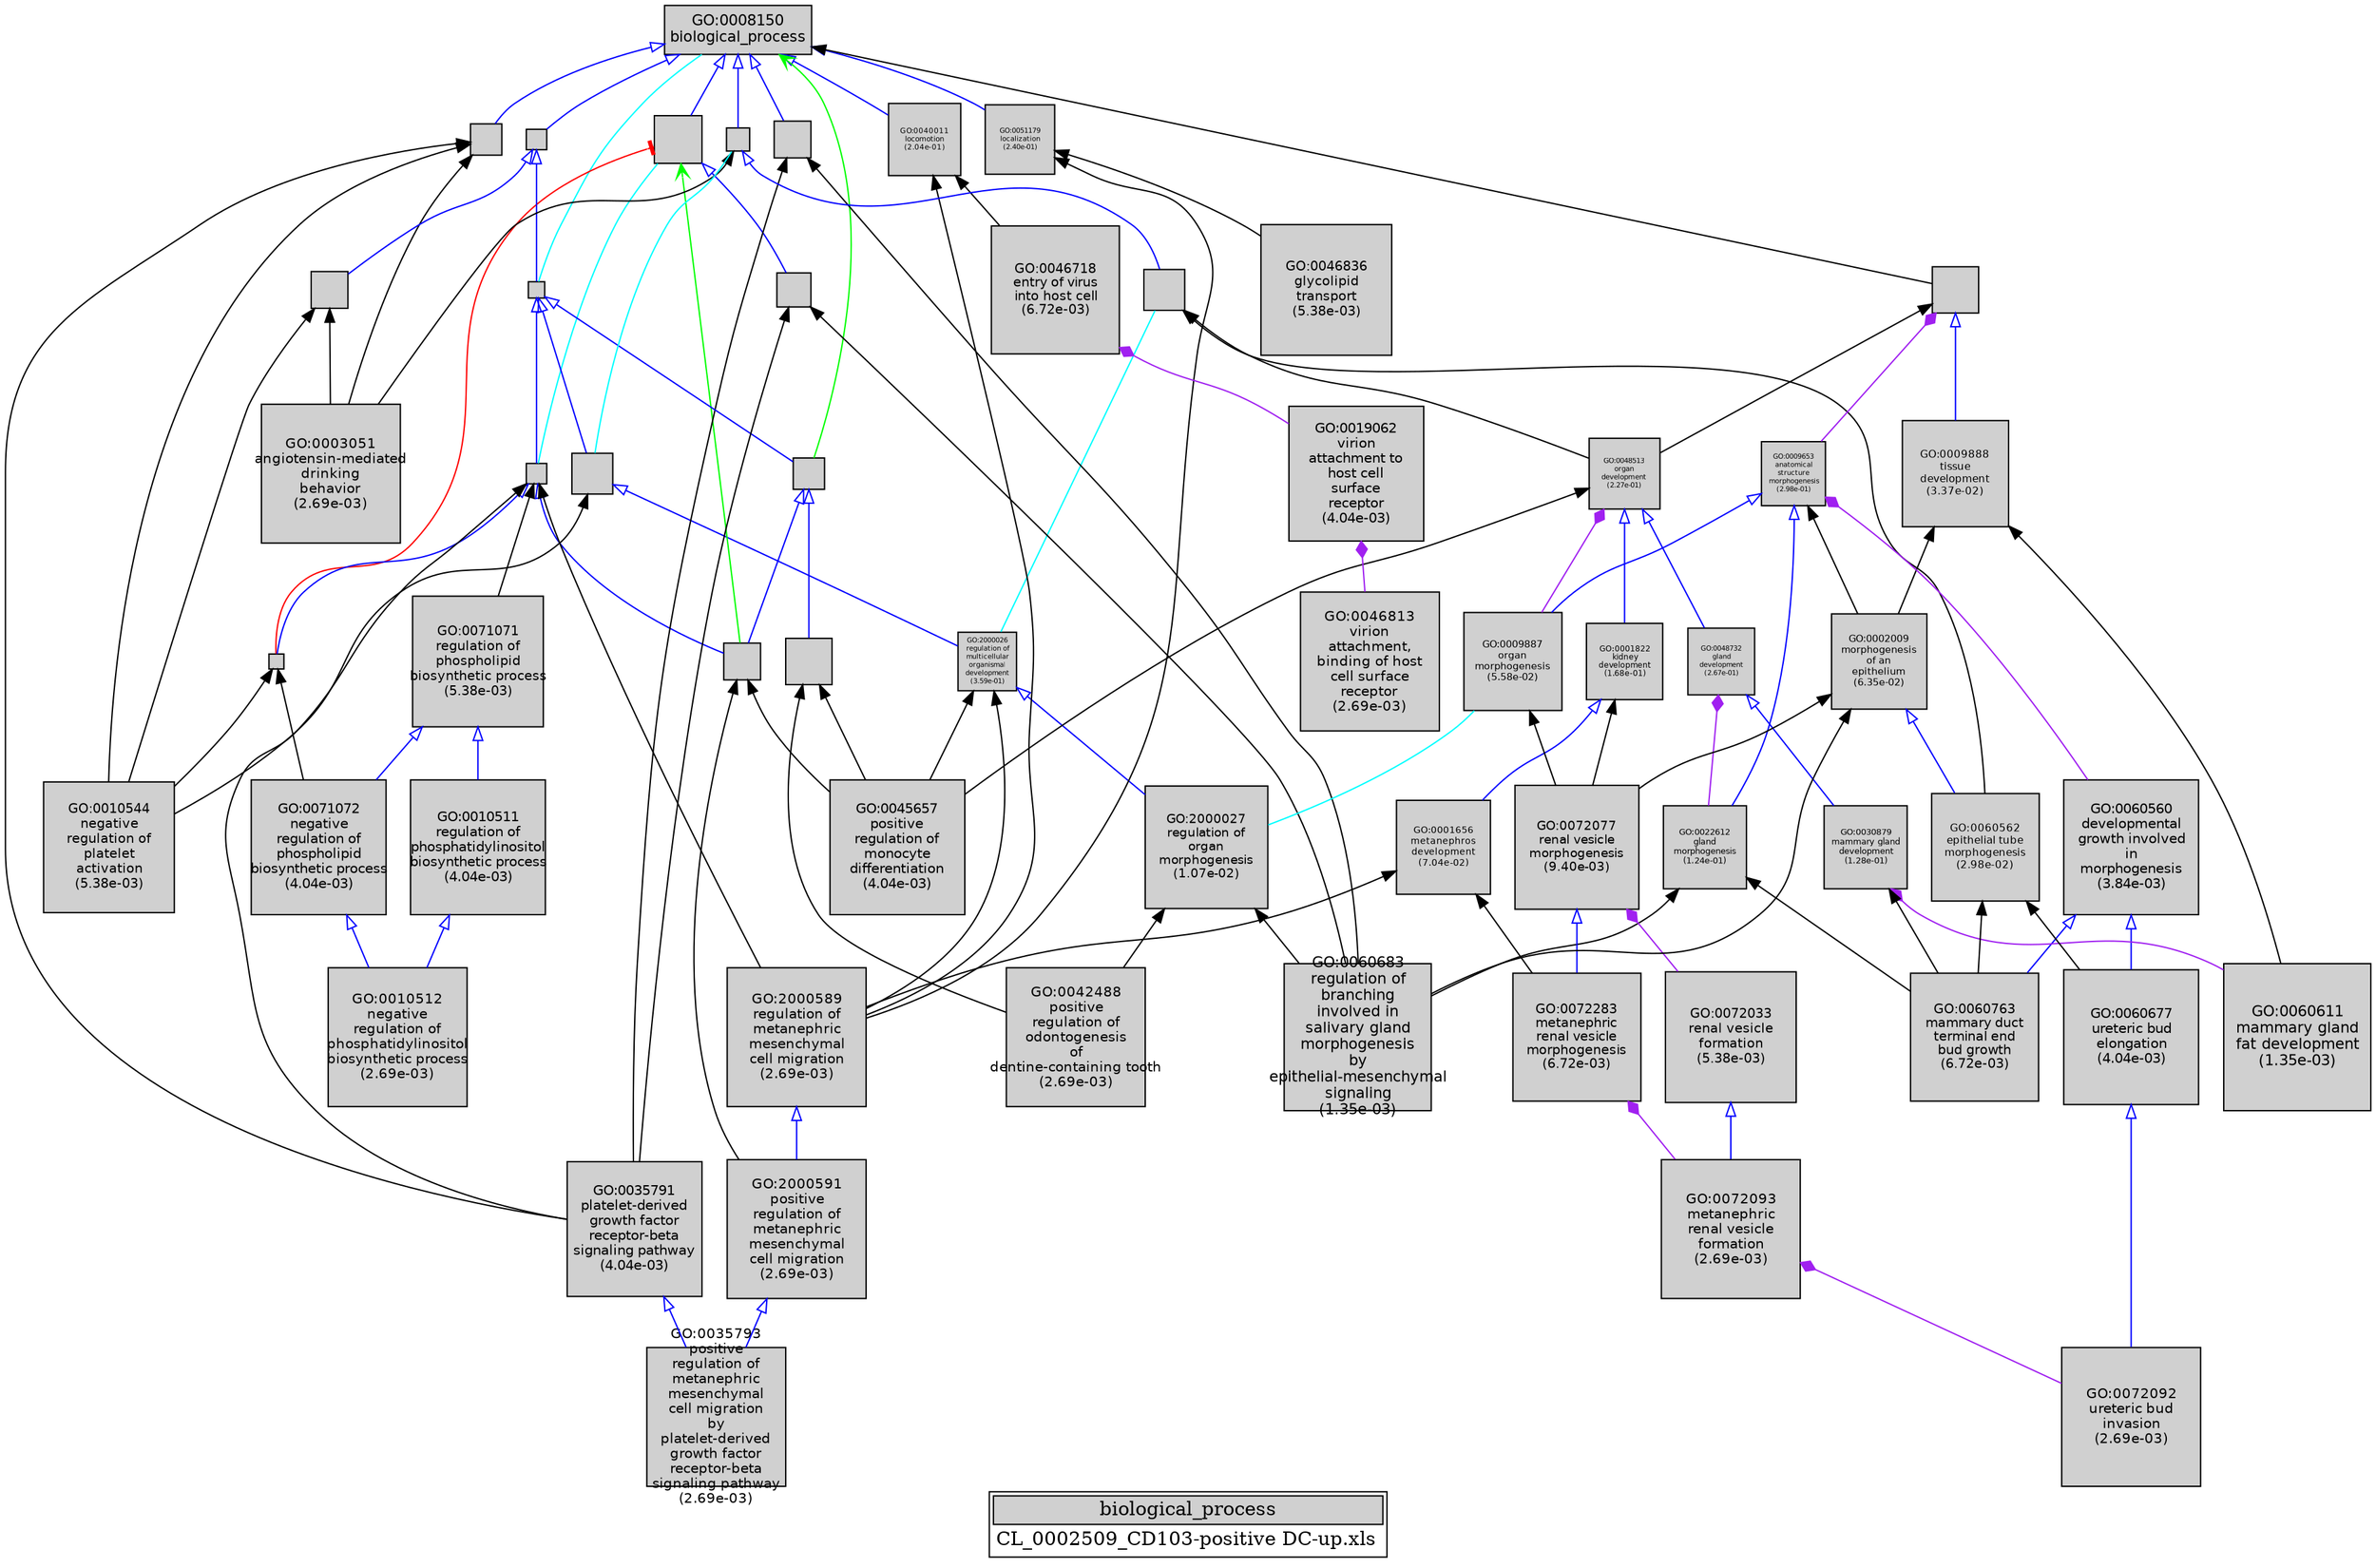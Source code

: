digraph "biological_process" {
graph [ bgcolor = "#FFFFFF", label = <<TABLE COLOR="black" BGCOLOR="white"><TR><TD COLSPAN="2" BGCOLOR="#D0D0D0"><FONT COLOR="black">biological_process</FONT></TD></TR><TR><TD BORDER="0">CL_0002509_CD103-positive DC-up.xls</TD></TR></TABLE>> ];
node [ fontname = "Helvetica" ];

subgraph "nodes" {

node [ style = "filled", fixedsize = "true", width = 1, shape = "box", fontsize = 9, fillcolor = "#D0D0D0", fontcolor = "black", color = "black" ];

"GO:0010512" [ URL = "#GO:0010512", label = <<TABLE BORDER="0"><TR><TD>GO:0010512<BR/>negative<BR/>regulation of<BR/>phosphatidylinositol<BR/>biosynthetic process<BR/>(2.69e-03)</TD></TR></TABLE>>, width = 1.41961257531, shape = "box", fontsize = 10.2212105423, height = 1.41961257531 ];
"GO:0072283" [ URL = "#GO:0072283", label = <<TABLE BORDER="0"><TR><TD>GO:0072283<BR/>metanephric<BR/>renal vesicle<BR/>morphogenesis<BR/>(6.72e-03)</TD></TR></TABLE>>, width = 1.30591238438, shape = "box", fontsize = 9.40256916754, height = 1.30591238438 ];
"GO:0001822" [ URL = "#GO:0001822", label = <<TABLE BORDER="0"><TR><TD>GO:0001822<BR/>kidney<BR/>development<BR/>(1.68e-01)</TD></TR></TABLE>>, width = 0.783581329048, shape = "box", fontsize = 5.64178556914, height = 0.783581329048 ];
"GO:0046813" [ URL = "#GO:0046813", label = <<TABLE BORDER="0"><TR><TD>GO:0046813<BR/>virion<BR/>attachment,<BR/>binding of host<BR/>cell surface<BR/>receptor<BR/>(2.69e-03)</TD></TR></TABLE>>, width = 1.41961257531, shape = "box", fontsize = 10.2212105423, height = 1.41961257531 ];
"GO:0050896" [ URL = "#GO:0050896", label = "", width = 0.319751838525, shape = "box", height = 0.319751838525 ];
"GO:0003051" [ URL = "#GO:0003051", label = <<TABLE BORDER="0"><TR><TD>GO:0003051<BR/>angiotensin-mediated<BR/>drinking<BR/>behavior<BR/>(2.69e-03)</TD></TR></TABLE>>, width = 1.41961257531, shape = "box", fontsize = 10.2212105423, height = 1.41961257531 ];
"GO:0071072" [ URL = "#GO:0071072", label = <<TABLE BORDER="0"><TR><TD>GO:0071072<BR/>negative<BR/>regulation of<BR/>phospholipid<BR/>biosynthetic process<BR/>(4.04e-03)</TD></TR></TABLE>>, width = 1.37043756888, shape = "box", fontsize = 9.86715049595, height = 1.37043756888 ];
"GO:2000026" [ URL = "#GO:2000026", label = <<TABLE BORDER="0"><TR><TD>GO:2000026<BR/>regulation of<BR/>multicellular<BR/>organismal<BR/>development<BR/>(3.59e-01)</TD></TR></TABLE>>, width = 0.59726615315, shape = "box", fontsize = 5.0, height = 0.59726615315 ];
"GO:0008150" [ URL = "#GO:0008150", label = <<TABLE BORDER="0"><TR><TD>GO:0008150<BR/>biological_process</TD></TR></TABLE>>, width = 1.5, shape = "box", fontsize = 10.8 ];
"GO:0048523" [ URL = "#GO:0048523", label = "", width = 0.15516629238, shape = "box", height = 0.15516629238 ];
"GO:0048522" [ URL = "#GO:0048522", label = "", width = 0.368567114368, shape = "box", height = 0.368567114368 ];
"GO:0007275" [ URL = "#GO:0007275", label = "", width = 0.419342544899, shape = "box", height = 0.419342544899 ];
"GO:0051239" [ URL = "#GO:0051239", label = "", width = 0.415593193644, shape = "box", height = 0.415593193644 ];
"GO:0009987" [ URL = "#GO:0009987", label = "", width = 0.484190309638, shape = "box", height = 0.484190309638 ];
"GO:0051179" [ URL = "#GO:0051179", label = <<TABLE BORDER="0"><TR><TD>GO:0051179<BR/>localization<BR/>(2.40e-01)</TD></TR></TABLE>>, width = 0.702410062322, shape = "box", fontsize = 5.05735244872, height = 0.702410062322 ];
"GO:0045657" [ URL = "#GO:0045657", label = <<TABLE BORDER="0"><TR><TD>GO:0045657<BR/>positive<BR/>regulation of<BR/>monocyte<BR/>differentiation<BR/>(4.04e-03)</TD></TR></TABLE>>, width = 1.37043756888, shape = "box", fontsize = 9.86715049595, height = 1.37043756888 ];
"GO:0048856" [ URL = "#GO:0048856", label = "", width = 0.46567047704, shape = "box", height = 0.46567047704 ];
"GO:0060560" [ URL = "#GO:0060560", label = <<TABLE BORDER="0"><TR><TD>GO:0060560<BR/>developmental<BR/>growth involved<BR/>in<BR/>morphogenesis<BR/>(3.84e-03)</TD></TR></TABLE>>, width = 1.37679765009, shape = "box", fontsize = 9.91294308066, height = 1.37679765009 ];
"GO:0009888" [ URL = "#GO:0009888", label = <<TABLE BORDER="0"><TR><TD>GO:0009888<BR/>tissue<BR/>development<BR/>(3.37e-02)</TD></TR></TABLE>>, width = 1.07678309831, shape = "box", fontsize = 7.75283830781, height = 1.07678309831 ];
"GO:0040011" [ URL = "#GO:0040011", label = <<TABLE BORDER="0"><TR><TD>GO:0040011<BR/>locomotion<BR/>(2.04e-01)</TD></TR></TABLE>>, width = 0.741178984664, shape = "box", fontsize = 5.33648868958, height = 0.741178984664 ];
"GO:0051094" [ URL = "#GO:0051094", label = "", width = 0.468134750855, shape = "box", height = 0.468134750855 ];
"GO:0048513" [ URL = "#GO:0048513", label = <<TABLE BORDER="0"><TR><TD>GO:0048513<BR/>organ<BR/>development<BR/>(2.27e-01)</TD></TR></TABLE>>, width = 0.715528712411, shape = "box", fontsize = 5.15180672936, height = 0.715528712411 ];
"GO:0048518" [ URL = "#GO:0048518", label = "", width = 0.323540162733, shape = "box", height = 0.323540162733 ];
"GO:0050794" [ URL = "#GO:0050794", label = "", width = 0.212495337425, shape = "box", height = 0.212495337425 ];
"GO:0065008" [ URL = "#GO:0065008", label = "", width = 0.381501165222, shape = "box", height = 0.381501165222 ];
"GO:0023052" [ URL = "#GO:0023052", label = "", width = 0.370180694627, shape = "box", height = 0.370180694627 ];
"GO:0046836" [ URL = "#GO:0046836", label = <<TABLE BORDER="0"><TR><TD>GO:0046836<BR/>glycolipid<BR/>transport<BR/>(5.38e-03)</TD></TR></TABLE>>, width = 1.33447242831, shape = "box", fontsize = 9.6082014838, height = 1.33447242831 ];
"GO:0030879" [ URL = "#GO:0030879", label = <<TABLE BORDER="0"><TR><TD>GO:0030879<BR/>mammary gland<BR/>development<BR/>(1.28e-01)</TD></TR></TABLE>>, width = 0.841066913149, shape = "box", fontsize = 6.05568177467, height = 0.841066913149 ];
"GO:0001656" [ URL = "#GO:0001656", label = <<TABLE BORDER="0"><TR><TD>GO:0001656<BR/>metanephros<BR/>development<BR/>(7.04e-02)</TD></TR></TABLE>>, width = 0.95369320591, shape = "box", fontsize = 6.86659108255, height = 0.95369320591 ];
"GO:0065007" [ URL = "#GO:0065007", label = "", width = 0.20140067106, shape = "box", height = 0.20140067106 ];
"GO:0072033" [ URL = "#GO:0072033", label = <<TABLE BORDER="0"><TR><TD>GO:0072033<BR/>renal vesicle<BR/>formation<BR/>(5.38e-03)</TD></TR></TABLE>>, width = 1.33447242831, shape = "box", fontsize = 9.6082014838, height = 1.33447242831 ];
"GO:0072093" [ URL = "#GO:0072093", label = <<TABLE BORDER="0"><TR><TD>GO:0072093<BR/>metanephric<BR/>renal vesicle<BR/>formation<BR/>(2.69e-03)</TD></TR></TABLE>>, width = 1.41961257531, shape = "box", fontsize = 10.2212105423, height = 1.41961257531 ];
"GO:0019062" [ URL = "#GO:0019062", label = <<TABLE BORDER="0"><TR><TD>GO:0019062<BR/>virion<BR/>attachment to<BR/>host cell<BR/>surface<BR/>receptor<BR/>(4.04e-03)</TD></TR></TABLE>>, width = 1.37043756888, shape = "box", fontsize = 9.86715049595, height = 1.37043756888 ];
"GO:0050789" [ URL = "#GO:0050789", label = "", width = 0.170705217738, shape = "box", height = 0.170705217738 ];
"GO:0035791" [ URL = "#GO:0035791", label = <<TABLE BORDER="0"><TR><TD>GO:0035791<BR/>platelet-derived<BR/>growth factor<BR/>receptor-beta<BR/>signaling pathway<BR/>(4.04e-03)</TD></TR></TABLE>>, width = 1.37043756888, shape = "box", fontsize = 9.86715049595, height = 1.37043756888 ];
"GO:0060611" [ URL = "#GO:0060611", label = <<TABLE BORDER="0"><TR><TD>GO:0060611<BR/>mammary gland<BR/>fat development<BR/>(1.35e-03)</TD></TR></TABLE>>, width = 1.5, shape = "box", fontsize = 10.8, height = 1.5 ];
"GO:0035793" [ URL = "#GO:0035793", label = <<TABLE BORDER="0"><TR><TD>GO:0035793<BR/>positive<BR/>regulation of<BR/>metanephric<BR/>mesenchymal<BR/>cell migration<BR/>by<BR/>platelet-derived<BR/>growth factor<BR/>receptor-beta<BR/>signaling pathway<BR/>(2.69e-03)</TD></TR></TABLE>>, width = 1.41961257531, shape = "box", fontsize = 10.2212105423, height = 1.41961257531 ];
"GO:2000591" [ URL = "#GO:2000591", label = <<TABLE BORDER="0"><TR><TD>GO:2000591<BR/>positive<BR/>regulation of<BR/>metanephric<BR/>mesenchymal<BR/>cell migration<BR/>(2.69e-03)</TD></TR></TABLE>>, width = 1.41961257531, shape = "box", fontsize = 10.2212105423, height = 1.41961257531 ];
"GO:0022612" [ URL = "#GO:0022612", label = <<TABLE BORDER="0"><TR><TD>GO:0022612<BR/>gland<BR/>morphogenesis<BR/>(1.24e-01)</TD></TR></TABLE>>, width = 0.84674233608, shape = "box", fontsize = 6.09654481977, height = 0.84674233608 ];
"GO:2000027" [ URL = "#GO:2000027", label = <<TABLE BORDER="0"><TR><TD>GO:2000027<BR/>regulation of<BR/>organ<BR/>morphogenesis<BR/>(1.07e-02)</TD></TR></TABLE>>, width = 1.24446529117, shape = "box", fontsize = 8.96015009646, height = 1.24446529117 ];
"GO:0060683" [ URL = "#GO:0060683", label = <<TABLE BORDER="0"><TR><TD>GO:0060683<BR/>regulation of<BR/>branching<BR/>involved in<BR/>salivary gland<BR/>morphogenesis<BR/>by<BR/>epithelial-mesenchymal<BR/>signaling<BR/>(1.35e-03)</TD></TR></TABLE>>, width = 1.5, shape = "box", fontsize = 10.8, height = 1.5 ];
"GO:0072092" [ URL = "#GO:0072092", label = <<TABLE BORDER="0"><TR><TD>GO:0072092<BR/>ureteric bud<BR/>invasion<BR/>(2.69e-03)</TD></TR></TABLE>>, width = 1.41961257531, shape = "box", fontsize = 10.2212105423, height = 1.41961257531 ];
"GO:0007154" [ URL = "#GO:0007154", label = "", width = 0.352358226582, shape = "box", height = 0.352358226582 ];
"GO:0060763" [ URL = "#GO:0060763", label = <<TABLE BORDER="0"><TR><TD>GO:0060763<BR/>mammary duct<BR/>terminal end<BR/>bud growth<BR/>(6.72e-03)</TD></TR></TABLE>>, width = 1.30591238438, shape = "box", fontsize = 9.40256916754, height = 1.30591238438 ];
"GO:0060677" [ URL = "#GO:0060677", label = <<TABLE BORDER="0"><TR><TD>GO:0060677<BR/>ureteric bud<BR/>elongation<BR/>(4.04e-03)</TD></TR></TABLE>>, width = 1.37043756888, shape = "box", fontsize = 9.86715049595, height = 1.37043756888 ];
"GO:0072077" [ URL = "#GO:0072077", label = <<TABLE BORDER="0"><TR><TD>GO:0072077<BR/>renal vesicle<BR/>morphogenesis<BR/>(9.40e-03)</TD></TR></TABLE>>, width = 1.26166786927, shape = "box", fontsize = 9.08400865875, height = 1.26166786927 ];
"GO:2000589" [ URL = "#GO:2000589", label = <<TABLE BORDER="0"><TR><TD>GO:2000589<BR/>regulation of<BR/>metanephric<BR/>mesenchymal<BR/>cell migration<BR/>(2.69e-03)</TD></TR></TABLE>>, width = 1.41961257531, shape = "box", fontsize = 10.2212105423, height = 1.41961257531 ];
"GO:0071071" [ URL = "#GO:0071071", label = <<TABLE BORDER="0"><TR><TD>GO:0071071<BR/>regulation of<BR/>phospholipid<BR/>biosynthetic process<BR/>(5.38e-03)</TD></TR></TABLE>>, width = 1.33447242831, shape = "box", fontsize = 9.6082014838, height = 1.33447242831 ];
"GO:0010544" [ URL = "#GO:0010544", label = <<TABLE BORDER="0"><TR><TD>GO:0010544<BR/>negative<BR/>regulation of<BR/>platelet<BR/>activation<BR/>(5.38e-03)</TD></TR></TABLE>>, width = 1.33447242831, shape = "box", fontsize = 9.6082014838, height = 1.33447242831 ];
"GO:0060562" [ URL = "#GO:0060562", label = <<TABLE BORDER="0"><TR><TD>GO:0060562<BR/>epithelial tube<BR/>morphogenesis<BR/>(2.98e-02)</TD></TR></TABLE>>, width = 1.09563703805, shape = "box", fontsize = 7.88858667399, height = 1.09563703805 ];
"GO:0042488" [ URL = "#GO:0042488", label = <<TABLE BORDER="0"><TR><TD>GO:0042488<BR/>positive<BR/>regulation of<BR/>odontogenesis<BR/>of<BR/>dentine-containing tooth<BR/>(2.69e-03)</TD></TR></TABLE>>, width = 1.41961257531, shape = "box", fontsize = 10.2212105423, height = 1.41961257531 ];
"GO:0009653" [ URL = "#GO:0009653", label = <<TABLE BORDER="0"><TR><TD>GO:0009653<BR/>anatomical<BR/>structure<BR/>morphogenesis<BR/>(2.98e-01)</TD></TR></TABLE>>, width = 0.648530048811, shape = "box", fontsize = 5.0, height = 0.648530048811 ];
"GO:0048732" [ URL = "#GO:0048732", label = <<TABLE BORDER="0"><TR><TD>GO:0048732<BR/>gland<BR/>development<BR/>(2.67e-01)</TD></TR></TABLE>>, width = 0.675987683496, shape = "box", fontsize = 5.0, height = 0.675987683496 ];
"GO:0009887" [ URL = "#GO:0009887", label = <<TABLE BORDER="0"><TR><TD>GO:0009887<BR/>organ<BR/>morphogenesis<BR/>(5.58e-02)</TD></TR></TABLE>>, width = 0.994032184152, shape = "box", fontsize = 7.1570317259, height = 0.994032184152 ];
"GO:0032501" [ URL = "#GO:0032501", label = "", width = 0.242700150892, shape = "box", height = 0.242700150892 ];
"GO:0002009" [ URL = "#GO:0002009", label = <<TABLE BORDER="0"><TR><TD>GO:0002009<BR/>morphogenesis<BR/>of an<BR/>epithelium<BR/>(6.35e-02)</TD></TR></TABLE>>, width = 0.971858849738, shape = "box", fontsize = 6.99738371811, height = 0.971858849738 ];
"GO:0010511" [ URL = "#GO:0010511", label = <<TABLE BORDER="0"><TR><TD>GO:0010511<BR/>regulation of<BR/>phosphatidylinositol<BR/>biosynthetic process<BR/>(4.04e-03)</TD></TR></TABLE>>, width = 1.37043756888, shape = "box", fontsize = 9.86715049595, height = 1.37043756888 ];
"GO:0046718" [ URL = "#GO:0046718", label = <<TABLE BORDER="0"><TR><TD>GO:0046718<BR/>entry of virus<BR/>into host cell<BR/>(6.72e-03)</TD></TR></TABLE>>, width = 1.30591238438, shape = "box", fontsize = 9.40256916754, height = 1.30591238438 ];
}
subgraph "edges" {


edge [ dir = "back", weight = 1 ];
subgraph "regulates" {


edge [ color = "cyan", arrowtail = "none" ];
subgraph "positive" {


edge [ color = "green", arrowtail = "vee" ];
"GO:0008150" -> "GO:0048518";
"GO:0009987" -> "GO:0048522";
}
subgraph "negative" {


edge [ color = "red", arrowtail = "tee" ];
"GO:0009987" -> "GO:0048523";
}
"GO:0009887" -> "GO:2000027";
"GO:0032501" -> "GO:0051239";
"GO:0008150" -> "GO:0050789";
"GO:0007275" -> "GO:2000026";
"GO:0009987" -> "GO:0050794";
}
subgraph "part_of" {


edge [ color = "purple", arrowtail = "diamond", weight = 2.5 ];
"GO:0072077" -> "GO:0072033";
"GO:0030879" -> "GO:0060611";
"GO:0046718" -> "GO:0019062";
"GO:0009653" -> "GO:0060560";
"GO:0048856" -> "GO:0009653";
"GO:0072283" -> "GO:0072093";
"GO:0048513" -> "GO:0009887";
"GO:0072093" -> "GO:0072092";
"GO:0019062" -> "GO:0046813";
"GO:0048732" -> "GO:0022612";
}
subgraph "is_a" {


edge [ color = "blue", arrowtail = "empty", weight = 5.0 ];
"GO:0060560" -> "GO:0060677";
"GO:0050794" -> "GO:0048523";
"GO:0008150" -> "GO:0051179";
"GO:0072033" -> "GO:0072093";
"GO:0048856" -> "GO:0009888";
"GO:0051239" -> "GO:2000026";
"GO:0050789" -> "GO:0050794";
"GO:0008150" -> "GO:0065007";
"GO:0071071" -> "GO:0071072";
"GO:0009653" -> "GO:0022612";
"GO:0008150" -> "GO:0040011";
"GO:0002009" -> "GO:0060562";
"GO:0001822" -> "GO:0001656";
"GO:0048518" -> "GO:0051094";
"GO:0035791" -> "GO:0035793";
"GO:0071071" -> "GO:0010511";
"GO:2000591" -> "GO:0035793";
"GO:0008150" -> "GO:0050896";
"GO:0050794" -> "GO:0048522";
"GO:0048513" -> "GO:0048732";
"GO:0050789" -> "GO:0051239";
"GO:0065007" -> "GO:0065008";
"GO:0071072" -> "GO:0010512";
"GO:0060560" -> "GO:0060763";
"GO:0008150" -> "GO:0023052";
"GO:0009653" -> "GO:0009887";
"GO:0048513" -> "GO:0001822";
"GO:0032501" -> "GO:0007275";
"GO:0060677" -> "GO:0072092";
"GO:0072077" -> "GO:0072283";
"GO:2000589" -> "GO:2000591";
"GO:0008150" -> "GO:0009987";
"GO:2000026" -> "GO:2000027";
"GO:0009987" -> "GO:0007154";
"GO:0048518" -> "GO:0048522";
"GO:0010511" -> "GO:0010512";
"GO:0065007" -> "GO:0050789";
"GO:0008150" -> "GO:0032501";
"GO:0048732" -> "GO:0030879";
"GO:0050789" -> "GO:0048518";
}
"GO:2000026" -> "GO:0045657";
"GO:0051179" -> "GO:2000589";
"GO:0048523" -> "GO:0071072";
"GO:0051094" -> "GO:0042488";
"GO:0048856" -> "GO:0048513";
"GO:0002009" -> "GO:0072077";
"GO:0051094" -> "GO:0045657";
"GO:0051179" -> "GO:0046836";
"GO:0040011" -> "GO:2000589";
"GO:0001822" -> "GO:0072077";
"GO:0002009" -> "GO:0060683";
"GO:0009888" -> "GO:0060611";
"GO:0023052" -> "GO:0060683";
"GO:2000027" -> "GO:0042488";
"GO:0065008" -> "GO:0003051";
"GO:0060562" -> "GO:0060763";
"GO:0007154" -> "GO:0035791";
"GO:0001656" -> "GO:2000589";
"GO:2000026" -> "GO:2000589";
"GO:0022612" -> "GO:0060763";
"GO:0009888" -> "GO:0002009";
"GO:0050794" -> "GO:0071071";
"GO:0050896" -> "GO:0010544";
"GO:0032501" -> "GO:0003051";
"GO:0007275" -> "GO:0060562";
"GO:0051239" -> "GO:0010544";
"GO:0048523" -> "GO:0010544";
"GO:2000027" -> "GO:0060683";
"GO:0060562" -> "GO:0060677";
"GO:0030879" -> "GO:0060763";
"GO:0050896" -> "GO:0003051";
"GO:0001656" -> "GO:0072283";
"GO:0007154" -> "GO:0060683";
"GO:0050896" -> "GO:0035791";
"GO:0048522" -> "GO:2000591";
"GO:0009653" -> "GO:0002009";
"GO:0048513" -> "GO:0045657";
"GO:0040011" -> "GO:0046718";
"GO:0007275" -> "GO:0048513";
"GO:0009887" -> "GO:0072077";
"GO:0065008" -> "GO:0010544";
"GO:0022612" -> "GO:0060683";
"GO:0048522" -> "GO:0045657";
"GO:0050794" -> "GO:0035791";
"GO:0050794" -> "GO:2000589";
"GO:0023052" -> "GO:0035791";
"GO:0008150" -> "GO:0048856";
}
}
